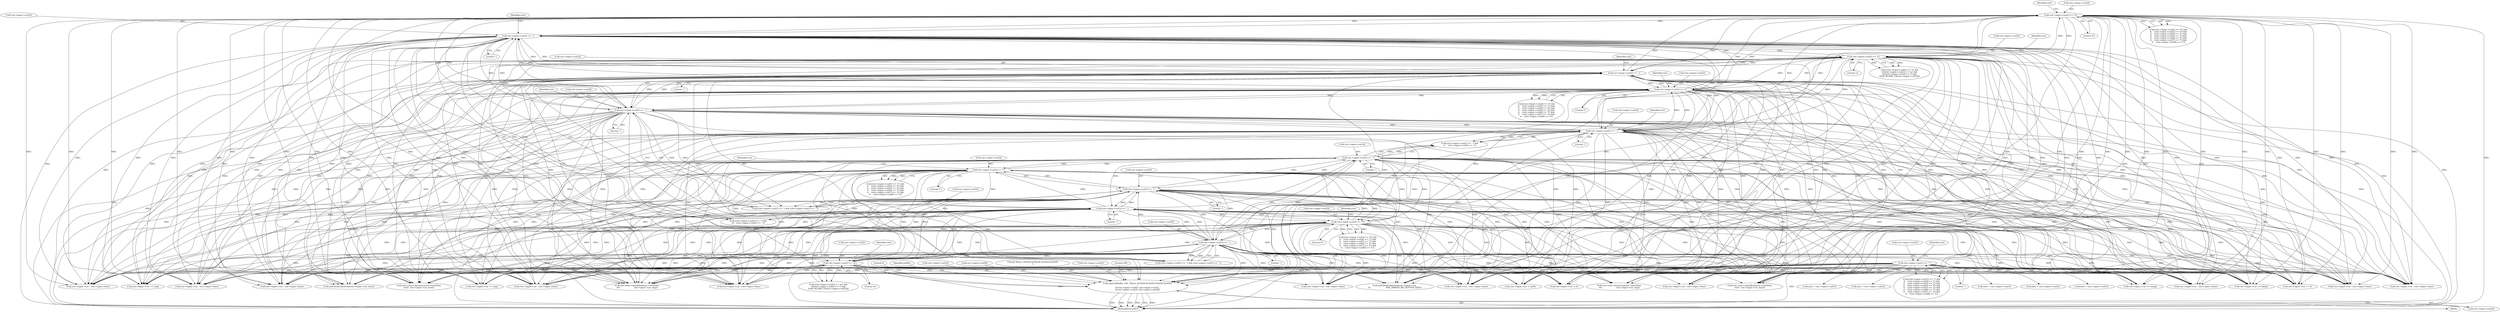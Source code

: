 digraph "0_Chrome_44a637b47793512bfb1d2589d43b8dc492a97629_1@API" {
"1003301" [label="(Call,snprintf(buffer, 149, \"Bytes: 0x%02X 0x%02X 0x%02X 0x%02X\n\",\n\t\t\tctxt->input->cur[0], ctxt->input->cur[1],\n\t\t\tctxt->input->cur[2], ctxt->input->cur[3]))"];
"1001416" [label="(Call,ctxt->input->cur[1] == '!')"];
"1002191" [label="(Call,ctxt->input->cur[2] == 'D')"];
"1001348" [label="(Call,ctxt->input->cur[2] == '-')"];
"1000650" [label="(Call,ctxt->input->cur[2] == 'x')"];
"1002499" [label="(Call,ctxt->input->cur[2] == '-')"];
"1001426" [label="(Call,ctxt->input->cur[2] == '[')"];
"1002701" [label="(Call,ctxt->input->cur[2] == '-')"];
"1002134" [label="(Call,ctxt->input->cur[2] == '-')"];
"1002143" [label="(Call,ctxt->input->cur[3] == '-')"];
"1001436" [label="(Call,ctxt->input->cur[3] == 'C')"];
"1002710" [label="(Call,ctxt->input->cur[3] == '-')"];
"1001357" [label="(Call,ctxt->input->cur[3] == '-')"];
"1002201" [label="(Call,ctxt->input->cur[3] == 'O')"];
"1002508" [label="(Call,ctxt->input->cur[3] == '-')"];
"1000660" [label="(Call,ctxt->input->cur[3] == 'm')"];
"1002205" [label="(Identifier,ctxt)"];
"1001357" [label="(Call,ctxt->input->cur[3] == '-')"];
"1000461" [label="(Call,ctxt->input->cur - ctxt->input->base)"];
"1001427" [label="(Call,ctxt->input->cur[2])"];
"1002800" [label="(Call,ctxt->input->cur - ctxt->input->base)"];
"1003301" [label="(Call,snprintf(buffer, 149, \"Bytes: 0x%02X 0x%02X 0x%02X 0x%02X\n\",\n\t\t\tctxt->input->cur[0], ctxt->input->cur[1],\n\t\t\tctxt->input->cur[2], ctxt->input->cur[3]))"];
"1001444" [label="(Literal,'C')"];
"1002601" [label="(Call,ctxt->input->cur - ctxt->input->base)"];
"1001430" [label="(Identifier,ctxt)"];
"1001969" [label="(Call,ctxt->sax->cdataBlock(ctxt->userData,\n\t\t\t\t\t\t  ctxt->input->cur, base))"];
"1001356" [label="(Literal,'-')"];
"1002500" [label="(Call,ctxt->input->cur[2])"];
"1003335" [label="(MethodReturn,RET)"];
"1001349" [label="(Call,ctxt->input->cur[2])"];
"1001361" [label="(Identifier,ctxt)"];
"1001348" [label="(Call,ctxt->input->cur[2] == '-')"];
"1001365" [label="(Literal,'-')"];
"1002650" [label="(Call,next = ctxt->input->cur[1])"];
"1001417" [label="(Call,ctxt->input->cur[1])"];
"1003334" [label="(Literal,0)"];
"1002058" [label="(Call,ctxt->input->cur - ctxt->input->base)"];
"1002209" [label="(Literal,'O')"];
"1001917" [label="(Call,ctxt->input->cur - ctxt->input->base)"];
"1001648" [label="(Call,ctxt->input->cur >= lastgt)"];
"1002083" [label="(Call,next = ctxt->input->cur[1])"];
"1003302" [label="(Identifier,buffer)"];
"1002191" [label="(Call,ctxt->input->cur[2] == 'D')"];
"1001434" [label="(Literal,'[')"];
"1002200" [label="(Call,(ctxt->input->cur[3] == 'O') &&\n\t\t    (ctxt->input->cur[4] == 'C') &&\n\t\t    (ctxt->input->cur[5] == 'T') &&\n\t\t    (ctxt->input->cur[6] == 'Y') &&\n\t\t    (ctxt->input->cur[7] == 'P') &&\n\t\t    (ctxt->input->cur[8] == 'E'))"];
"1000674" [label="(Identifier,ctxt)"];
"1003299" [label="(Block,)"];
"1000374" [label="(Call,ctxt->input->cur - ctxt->input->base)"];
"1001358" [label="(Call,ctxt->input->cur[3])"];
"1001426" [label="(Call,ctxt->input->cur[2] == '[')"];
"1000950" [label="(Call,ctxt->input->cur >= lastgt)"];
"1002201" [label="(Call,ctxt->input->cur[3] == 'O')"];
"1001415" [label="(Call,(ctxt->input->cur[1] == '!') &&\n\t\t    (ctxt->input->cur[2] == '[') &&\n\t\t    (ctxt->input->cur[3] == 'C') &&\n\t\t    (ctxt->input->cur[4] == 'D') &&\n\t\t    (ctxt->input->cur[5] == 'A') &&\n\t\t    (ctxt->input->cur[6] == 'T') &&\n\t\t    (ctxt->input->cur[7] == 'A') &&\n\t\t    (ctxt->input->cur[8] == '['))"];
"1002215" [label="(Identifier,ctxt)"];
"1000664" [label="(Identifier,ctxt)"];
"1001424" [label="(Literal,'!')"];
"1000658" [label="(Literal,'x')"];
"1001263" [label="(Call,next = ctxt->input->cur[1])"];
"1002718" [label="(Literal,'-')"];
"1002711" [label="(Call,ctxt->input->cur[3])"];
"1002133" [label="(Call,(ctxt->input->cur[2] == '-') &&\n\t\t    (ctxt->input->cur[3] == '-'))"];
"1001373" [label="(Call,ctxt->input->cur += 4)"];
"1001435" [label="(Call,(ctxt->input->cur[3] == 'C') &&\n\t\t    (ctxt->input->cur[4] == 'D') &&\n\t\t    (ctxt->input->cur[5] == 'A') &&\n\t\t    (ctxt->input->cur[6] == 'T') &&\n\t\t    (ctxt->input->cur[7] == 'A') &&\n\t\t    (ctxt->input->cur[8] == '['))"];
"1001440" [label="(Identifier,ctxt)"];
"1000659" [label="(Call,(ctxt->input->cur[3] == 'm') &&\n\t\t\t(ctxt->input->cur[4] == 'l') &&\n\t\t\t(IS_BLANK_CH(ctxt->input->cur[5])))"];
"1000545" [label="(Call,next = ctxt->input->cur[1])"];
"1000660" [label="(Call,ctxt->input->cur[3] == 'm')"];
"1002709" [label="(Literal,'-')"];
"1000661" [label="(Call,ctxt->input->cur[3])"];
"1000317" [label="(Call,ctxt->input->cur - ctxt->input->base)"];
"1001565" [label="(Call,ctxt->input->cur > lastlt)"];
"1002702" [label="(Call,ctxt->input->cur[2])"];
"1001387" [label="(Call,ctxt->input->cur -= 4)"];
"1002144" [label="(Call,ctxt->input->cur[3])"];
"1001839" [label="(Call,ctxt->sax->characters(ctxt->userData,\n\t\t\t\t                      ctxt->input->cur, tmp))"];
"1002134" [label="(Call,ctxt->input->cur[2] == '-')"];
"1000650" [label="(Call,ctxt->input->cur[2] == 'x')"];
"1001776" [label="(Call,xmlCheckCdataPush(ctxt->input->cur, \n\t\t\t                        XML_PARSER_BIG_BUFFER_SIZE))"];
"1002192" [label="(Call,ctxt->input->cur[2])"];
"1003319" [label="(Call,ctxt->input->cur[2])"];
"1002499" [label="(Call,ctxt->input->cur[2] == '-')"];
"1002516" [label="(Literal,'-')"];
"1002199" [label="(Literal,'D')"];
"1002700" [label="(Call,(ctxt->input->cur[2] == '-') && (ctxt->input->cur[3] == '-'))"];
"1002714" [label="(Identifier,ctxt)"];
"1002507" [label="(Literal,'-')"];
"1002202" [label="(Call,ctxt->input->cur[3])"];
"1001416" [label="(Call,ctxt->input->cur[1] == '!')"];
"1001436" [label="(Call,ctxt->input->cur[3] == 'C')"];
"1003326" [label="(Call,ctxt->input->cur[3])"];
"1000668" [label="(Literal,'m')"];
"1002147" [label="(Identifier,ctxt)"];
"1001882" [label="(Call,ctxt->input->cur += tmp)"];
"1002625" [label="(Call,ctxt->input->cur - ctxt->input->base)"];
"1001820" [label="(Call,ctxt->sax->cdataBlock(ctxt->userData,\n\t\t\t\t                      ctxt->input->cur, tmp))"];
"1002453" [label="(Call,next = ctxt->input->cur[1])"];
"1002498" [label="(Call,(ctxt->input->cur[2] == '-') && (ctxt->input->cur[3] == '-'))"];
"1002701" [label="(Call,ctxt->input->cur[2] == '-')"];
"1003305" [label="(Call,ctxt->input->cur[0])"];
"1001347" [label="(Call,(ctxt->input->cur[2] == '-') &&\n\t\t\t   (ctxt->input->cur[3] == '-'))"];
"1002034" [label="(Call,ctxt->input->cur - ctxt->input->base)"];
"1000651" [label="(Call,ctxt->input->cur[2])"];
"1002142" [label="(Literal,'-')"];
"1000649" [label="(Call,(ctxt->input->cur[2] == 'x') &&\n\t\t\t(ctxt->input->cur[3] == 'm') &&\n\t\t\t(ctxt->input->cur[4] == 'l') &&\n\t\t\t(IS_BLANK_CH(ctxt->input->cur[5])))"];
"1002512" [label="(Identifier,ctxt)"];
"1001450" [label="(Identifier,ctxt)"];
"1001862" [label="(Call,xmlCheckCdataPush(ctxt->input->cur, base))"];
"1003304" [label="(Literal,\"Bytes: 0x%02X 0x%02X 0x%02X 0x%02X\n\")"];
"1002135" [label="(Call,ctxt->input->cur[2])"];
"1002509" [label="(Call,ctxt->input->cur[3])"];
"1001437" [label="(Call,ctxt->input->cur[3])"];
"1001988" [label="(Call,ctxt->sax->characters(ctxt->userData,\n\t\t\t\t\t\t  ctxt->input->cur, base))"];
"1003312" [label="(Call,ctxt->input->cur[1])"];
"1002151" [label="(Literal,'-')"];
"1001425" [label="(Call,(ctxt->input->cur[2] == '[') &&\n\t\t    (ctxt->input->cur[3] == 'C') &&\n\t\t    (ctxt->input->cur[4] == 'D') &&\n\t\t    (ctxt->input->cur[5] == 'A') &&\n\t\t    (ctxt->input->cur[6] == 'T') &&\n\t\t    (ctxt->input->cur[7] == 'A') &&\n\t\t    (ctxt->input->cur[8] == '['))"];
"1002190" [label="(Call,(ctxt->input->cur[2] == 'D') &&\n\t\t    (ctxt->input->cur[3] == 'O') &&\n\t\t    (ctxt->input->cur[4] == 'C') &&\n\t\t    (ctxt->input->cur[5] == 'T') &&\n\t\t    (ctxt->input->cur[6] == 'Y') &&\n\t\t    (ctxt->input->cur[7] == 'P') &&\n\t\t    (ctxt->input->cur[8] == 'E'))"];
"1002710" [label="(Call,ctxt->input->cur[3] == '-')"];
"1002428" [label="(Call,ctxt->input->cur - ctxt->input->base)"];
"1001792" [label="(Call,ctxt->input->cur += tmp)"];
"1002508" [label="(Call,ctxt->input->cur[3] == '-')"];
"1002404" [label="(Call,ctxt->input->cur - ctxt->input->base)"];
"1003303" [label="(Literal,149)"];
"1002143" [label="(Call,ctxt->input->cur[3] == '-')"];
"1003301" -> "1003299"  [label="AST: "];
"1003301" -> "1003326"  [label="CFG: "];
"1003302" -> "1003301"  [label="AST: "];
"1003303" -> "1003301"  [label="AST: "];
"1003304" -> "1003301"  [label="AST: "];
"1003305" -> "1003301"  [label="AST: "];
"1003312" -> "1003301"  [label="AST: "];
"1003319" -> "1003301"  [label="AST: "];
"1003326" -> "1003301"  [label="AST: "];
"1003334" -> "1003301"  [label="CFG: "];
"1003301" -> "1003335"  [label="DDG: "];
"1003301" -> "1003335"  [label="DDG: "];
"1003301" -> "1003335"  [label="DDG: "];
"1003301" -> "1003335"  [label="DDG: "];
"1003301" -> "1003335"  [label="DDG: "];
"1003301" -> "1003335"  [label="DDG: "];
"1001416" -> "1003301"  [label="DDG: "];
"1002191" -> "1003301"  [label="DDG: "];
"1001348" -> "1003301"  [label="DDG: "];
"1000650" -> "1003301"  [label="DDG: "];
"1002499" -> "1003301"  [label="DDG: "];
"1001426" -> "1003301"  [label="DDG: "];
"1002701" -> "1003301"  [label="DDG: "];
"1002134" -> "1003301"  [label="DDG: "];
"1002143" -> "1003301"  [label="DDG: "];
"1001436" -> "1003301"  [label="DDG: "];
"1002710" -> "1003301"  [label="DDG: "];
"1001357" -> "1003301"  [label="DDG: "];
"1002201" -> "1003301"  [label="DDG: "];
"1002508" -> "1003301"  [label="DDG: "];
"1000660" -> "1003301"  [label="DDG: "];
"1001416" -> "1001415"  [label="AST: "];
"1001416" -> "1001424"  [label="CFG: "];
"1001417" -> "1001416"  [label="AST: "];
"1001424" -> "1001416"  [label="AST: "];
"1001430" -> "1001416"  [label="CFG: "];
"1001415" -> "1001416"  [label="CFG: "];
"1001416" -> "1003335"  [label="DDG: "];
"1001416" -> "1000317"  [label="DDG: "];
"1001416" -> "1000374"  [label="DDG: "];
"1001416" -> "1000461"  [label="DDG: "];
"1001416" -> "1000545"  [label="DDG: "];
"1001416" -> "1000950"  [label="DDG: "];
"1001416" -> "1001263"  [label="DDG: "];
"1001416" -> "1001373"  [label="DDG: "];
"1001416" -> "1001387"  [label="DDG: "];
"1001416" -> "1001415"  [label="DDG: "];
"1001416" -> "1001415"  [label="DDG: "];
"1001416" -> "1001565"  [label="DDG: "];
"1001416" -> "1001648"  [label="DDG: "];
"1001416" -> "1001776"  [label="DDG: "];
"1001416" -> "1001792"  [label="DDG: "];
"1001416" -> "1001820"  [label="DDG: "];
"1001416" -> "1001839"  [label="DDG: "];
"1001416" -> "1001862"  [label="DDG: "];
"1001416" -> "1001882"  [label="DDG: "];
"1001416" -> "1001917"  [label="DDG: "];
"1001416" -> "1001969"  [label="DDG: "];
"1001416" -> "1001988"  [label="DDG: "];
"1001416" -> "1002034"  [label="DDG: "];
"1001416" -> "1002058"  [label="DDG: "];
"1001416" -> "1002083"  [label="DDG: "];
"1001416" -> "1002404"  [label="DDG: "];
"1001416" -> "1002428"  [label="DDG: "];
"1001416" -> "1002453"  [label="DDG: "];
"1001416" -> "1002601"  [label="DDG: "];
"1001416" -> "1002625"  [label="DDG: "];
"1001416" -> "1002650"  [label="DDG: "];
"1001416" -> "1002800"  [label="DDG: "];
"1002191" -> "1002190"  [label="AST: "];
"1002191" -> "1002199"  [label="CFG: "];
"1002192" -> "1002191"  [label="AST: "];
"1002199" -> "1002191"  [label="AST: "];
"1002205" -> "1002191"  [label="CFG: "];
"1002190" -> "1002191"  [label="CFG: "];
"1002191" -> "1003335"  [label="DDG: "];
"1002191" -> "1000317"  [label="DDG: "];
"1002191" -> "1000374"  [label="DDG: "];
"1002191" -> "1000461"  [label="DDG: "];
"1002191" -> "1000650"  [label="DDG: "];
"1002191" -> "1000950"  [label="DDG: "];
"1002191" -> "1001348"  [label="DDG: "];
"1002191" -> "1001373"  [label="DDG: "];
"1002191" -> "1001387"  [label="DDG: "];
"1002191" -> "1001426"  [label="DDG: "];
"1002191" -> "1001565"  [label="DDG: "];
"1002191" -> "1001648"  [label="DDG: "];
"1002191" -> "1001776"  [label="DDG: "];
"1002191" -> "1001792"  [label="DDG: "];
"1002191" -> "1001820"  [label="DDG: "];
"1002191" -> "1001839"  [label="DDG: "];
"1002191" -> "1001862"  [label="DDG: "];
"1002191" -> "1001882"  [label="DDG: "];
"1002191" -> "1001917"  [label="DDG: "];
"1002191" -> "1001969"  [label="DDG: "];
"1002191" -> "1001988"  [label="DDG: "];
"1002191" -> "1002034"  [label="DDG: "];
"1002191" -> "1002058"  [label="DDG: "];
"1002191" -> "1002134"  [label="DDG: "];
"1002191" -> "1002190"  [label="DDG: "];
"1002191" -> "1002190"  [label="DDG: "];
"1001348" -> "1002191"  [label="DDG: "];
"1000650" -> "1002191"  [label="DDG: "];
"1002499" -> "1002191"  [label="DDG: "];
"1001426" -> "1002191"  [label="DDG: "];
"1002701" -> "1002191"  [label="DDG: "];
"1002134" -> "1002191"  [label="DDG: "];
"1002191" -> "1002404"  [label="DDG: "];
"1002191" -> "1002428"  [label="DDG: "];
"1002191" -> "1002499"  [label="DDG: "];
"1002191" -> "1002601"  [label="DDG: "];
"1002191" -> "1002625"  [label="DDG: "];
"1002191" -> "1002701"  [label="DDG: "];
"1002191" -> "1002800"  [label="DDG: "];
"1001348" -> "1001347"  [label="AST: "];
"1001348" -> "1001356"  [label="CFG: "];
"1001349" -> "1001348"  [label="AST: "];
"1001356" -> "1001348"  [label="AST: "];
"1001361" -> "1001348"  [label="CFG: "];
"1001347" -> "1001348"  [label="CFG: "];
"1001348" -> "1003335"  [label="DDG: "];
"1001348" -> "1000317"  [label="DDG: "];
"1001348" -> "1000374"  [label="DDG: "];
"1001348" -> "1000461"  [label="DDG: "];
"1001348" -> "1000650"  [label="DDG: "];
"1001348" -> "1000950"  [label="DDG: "];
"1001348" -> "1001347"  [label="DDG: "];
"1001348" -> "1001347"  [label="DDG: "];
"1000650" -> "1001348"  [label="DDG: "];
"1002499" -> "1001348"  [label="DDG: "];
"1001426" -> "1001348"  [label="DDG: "];
"1002701" -> "1001348"  [label="DDG: "];
"1002134" -> "1001348"  [label="DDG: "];
"1001348" -> "1001373"  [label="DDG: "];
"1001348" -> "1001387"  [label="DDG: "];
"1001348" -> "1001426"  [label="DDG: "];
"1001348" -> "1001565"  [label="DDG: "];
"1001348" -> "1001648"  [label="DDG: "];
"1001348" -> "1001776"  [label="DDG: "];
"1001348" -> "1001792"  [label="DDG: "];
"1001348" -> "1001820"  [label="DDG: "];
"1001348" -> "1001839"  [label="DDG: "];
"1001348" -> "1001862"  [label="DDG: "];
"1001348" -> "1001882"  [label="DDG: "];
"1001348" -> "1001917"  [label="DDG: "];
"1001348" -> "1001969"  [label="DDG: "];
"1001348" -> "1001988"  [label="DDG: "];
"1001348" -> "1002034"  [label="DDG: "];
"1001348" -> "1002058"  [label="DDG: "];
"1001348" -> "1002134"  [label="DDG: "];
"1001348" -> "1002404"  [label="DDG: "];
"1001348" -> "1002428"  [label="DDG: "];
"1001348" -> "1002499"  [label="DDG: "];
"1001348" -> "1002601"  [label="DDG: "];
"1001348" -> "1002625"  [label="DDG: "];
"1001348" -> "1002701"  [label="DDG: "];
"1001348" -> "1002800"  [label="DDG: "];
"1000650" -> "1000649"  [label="AST: "];
"1000650" -> "1000658"  [label="CFG: "];
"1000651" -> "1000650"  [label="AST: "];
"1000658" -> "1000650"  [label="AST: "];
"1000664" -> "1000650"  [label="CFG: "];
"1000649" -> "1000650"  [label="CFG: "];
"1000650" -> "1003335"  [label="DDG: "];
"1000650" -> "1000317"  [label="DDG: "];
"1000650" -> "1000374"  [label="DDG: "];
"1000650" -> "1000461"  [label="DDG: "];
"1000650" -> "1000649"  [label="DDG: "];
"1000650" -> "1000649"  [label="DDG: "];
"1002499" -> "1000650"  [label="DDG: "];
"1001426" -> "1000650"  [label="DDG: "];
"1002701" -> "1000650"  [label="DDG: "];
"1002134" -> "1000650"  [label="DDG: "];
"1000650" -> "1000950"  [label="DDG: "];
"1000650" -> "1001373"  [label="DDG: "];
"1000650" -> "1001387"  [label="DDG: "];
"1000650" -> "1001426"  [label="DDG: "];
"1000650" -> "1001565"  [label="DDG: "];
"1000650" -> "1001648"  [label="DDG: "];
"1000650" -> "1001776"  [label="DDG: "];
"1000650" -> "1001792"  [label="DDG: "];
"1000650" -> "1001820"  [label="DDG: "];
"1000650" -> "1001839"  [label="DDG: "];
"1000650" -> "1001862"  [label="DDG: "];
"1000650" -> "1001882"  [label="DDG: "];
"1000650" -> "1001917"  [label="DDG: "];
"1000650" -> "1001969"  [label="DDG: "];
"1000650" -> "1001988"  [label="DDG: "];
"1000650" -> "1002034"  [label="DDG: "];
"1000650" -> "1002058"  [label="DDG: "];
"1000650" -> "1002134"  [label="DDG: "];
"1000650" -> "1002404"  [label="DDG: "];
"1000650" -> "1002428"  [label="DDG: "];
"1000650" -> "1002499"  [label="DDG: "];
"1000650" -> "1002601"  [label="DDG: "];
"1000650" -> "1002625"  [label="DDG: "];
"1000650" -> "1002701"  [label="DDG: "];
"1000650" -> "1002800"  [label="DDG: "];
"1002499" -> "1002498"  [label="AST: "];
"1002499" -> "1002507"  [label="CFG: "];
"1002500" -> "1002499"  [label="AST: "];
"1002507" -> "1002499"  [label="AST: "];
"1002512" -> "1002499"  [label="CFG: "];
"1002498" -> "1002499"  [label="CFG: "];
"1002499" -> "1003335"  [label="DDG: "];
"1002499" -> "1000317"  [label="DDG: "];
"1002499" -> "1000374"  [label="DDG: "];
"1002499" -> "1000461"  [label="DDG: "];
"1002499" -> "1000950"  [label="DDG: "];
"1002499" -> "1001373"  [label="DDG: "];
"1002499" -> "1001387"  [label="DDG: "];
"1002499" -> "1001426"  [label="DDG: "];
"1002499" -> "1001565"  [label="DDG: "];
"1002499" -> "1001648"  [label="DDG: "];
"1002499" -> "1001776"  [label="DDG: "];
"1002499" -> "1001792"  [label="DDG: "];
"1002499" -> "1001820"  [label="DDG: "];
"1002499" -> "1001839"  [label="DDG: "];
"1002499" -> "1001862"  [label="DDG: "];
"1002499" -> "1001882"  [label="DDG: "];
"1002499" -> "1001917"  [label="DDG: "];
"1002499" -> "1001969"  [label="DDG: "];
"1002499" -> "1001988"  [label="DDG: "];
"1002499" -> "1002034"  [label="DDG: "];
"1002499" -> "1002058"  [label="DDG: "];
"1002499" -> "1002134"  [label="DDG: "];
"1002499" -> "1002404"  [label="DDG: "];
"1002499" -> "1002428"  [label="DDG: "];
"1002499" -> "1002498"  [label="DDG: "];
"1002499" -> "1002498"  [label="DDG: "];
"1001426" -> "1002499"  [label="DDG: "];
"1002701" -> "1002499"  [label="DDG: "];
"1002134" -> "1002499"  [label="DDG: "];
"1002499" -> "1002601"  [label="DDG: "];
"1002499" -> "1002625"  [label="DDG: "];
"1002499" -> "1002701"  [label="DDG: "];
"1002499" -> "1002800"  [label="DDG: "];
"1001426" -> "1001425"  [label="AST: "];
"1001426" -> "1001434"  [label="CFG: "];
"1001427" -> "1001426"  [label="AST: "];
"1001434" -> "1001426"  [label="AST: "];
"1001440" -> "1001426"  [label="CFG: "];
"1001425" -> "1001426"  [label="CFG: "];
"1001426" -> "1003335"  [label="DDG: "];
"1001426" -> "1000317"  [label="DDG: "];
"1001426" -> "1000374"  [label="DDG: "];
"1001426" -> "1000461"  [label="DDG: "];
"1001426" -> "1000950"  [label="DDG: "];
"1001426" -> "1001373"  [label="DDG: "];
"1001426" -> "1001387"  [label="DDG: "];
"1001426" -> "1001425"  [label="DDG: "];
"1001426" -> "1001425"  [label="DDG: "];
"1002701" -> "1001426"  [label="DDG: "];
"1002134" -> "1001426"  [label="DDG: "];
"1001426" -> "1001565"  [label="DDG: "];
"1001426" -> "1001648"  [label="DDG: "];
"1001426" -> "1001776"  [label="DDG: "];
"1001426" -> "1001792"  [label="DDG: "];
"1001426" -> "1001820"  [label="DDG: "];
"1001426" -> "1001839"  [label="DDG: "];
"1001426" -> "1001862"  [label="DDG: "];
"1001426" -> "1001882"  [label="DDG: "];
"1001426" -> "1001917"  [label="DDG: "];
"1001426" -> "1001969"  [label="DDG: "];
"1001426" -> "1001988"  [label="DDG: "];
"1001426" -> "1002034"  [label="DDG: "];
"1001426" -> "1002058"  [label="DDG: "];
"1001426" -> "1002134"  [label="DDG: "];
"1001426" -> "1002404"  [label="DDG: "];
"1001426" -> "1002428"  [label="DDG: "];
"1001426" -> "1002601"  [label="DDG: "];
"1001426" -> "1002625"  [label="DDG: "];
"1001426" -> "1002701"  [label="DDG: "];
"1001426" -> "1002800"  [label="DDG: "];
"1002701" -> "1002700"  [label="AST: "];
"1002701" -> "1002709"  [label="CFG: "];
"1002702" -> "1002701"  [label="AST: "];
"1002709" -> "1002701"  [label="AST: "];
"1002714" -> "1002701"  [label="CFG: "];
"1002700" -> "1002701"  [label="CFG: "];
"1002701" -> "1003335"  [label="DDG: "];
"1002701" -> "1000317"  [label="DDG: "];
"1002701" -> "1000374"  [label="DDG: "];
"1002701" -> "1000461"  [label="DDG: "];
"1002701" -> "1000950"  [label="DDG: "];
"1002701" -> "1001373"  [label="DDG: "];
"1002701" -> "1001387"  [label="DDG: "];
"1002701" -> "1001565"  [label="DDG: "];
"1002701" -> "1001648"  [label="DDG: "];
"1002701" -> "1001776"  [label="DDG: "];
"1002701" -> "1001792"  [label="DDG: "];
"1002701" -> "1001820"  [label="DDG: "];
"1002701" -> "1001839"  [label="DDG: "];
"1002701" -> "1001862"  [label="DDG: "];
"1002701" -> "1001882"  [label="DDG: "];
"1002701" -> "1001917"  [label="DDG: "];
"1002701" -> "1001969"  [label="DDG: "];
"1002701" -> "1001988"  [label="DDG: "];
"1002701" -> "1002034"  [label="DDG: "];
"1002701" -> "1002058"  [label="DDG: "];
"1002701" -> "1002134"  [label="DDG: "];
"1002701" -> "1002404"  [label="DDG: "];
"1002701" -> "1002428"  [label="DDG: "];
"1002701" -> "1002601"  [label="DDG: "];
"1002701" -> "1002625"  [label="DDG: "];
"1002701" -> "1002700"  [label="DDG: "];
"1002701" -> "1002700"  [label="DDG: "];
"1002134" -> "1002701"  [label="DDG: "];
"1002701" -> "1002800"  [label="DDG: "];
"1002134" -> "1002133"  [label="AST: "];
"1002134" -> "1002142"  [label="CFG: "];
"1002135" -> "1002134"  [label="AST: "];
"1002142" -> "1002134"  [label="AST: "];
"1002147" -> "1002134"  [label="CFG: "];
"1002133" -> "1002134"  [label="CFG: "];
"1002134" -> "1003335"  [label="DDG: "];
"1002134" -> "1000317"  [label="DDG: "];
"1002134" -> "1000374"  [label="DDG: "];
"1002134" -> "1000461"  [label="DDG: "];
"1002134" -> "1000950"  [label="DDG: "];
"1002134" -> "1001373"  [label="DDG: "];
"1002134" -> "1001387"  [label="DDG: "];
"1002134" -> "1001565"  [label="DDG: "];
"1002134" -> "1001648"  [label="DDG: "];
"1002134" -> "1001776"  [label="DDG: "];
"1002134" -> "1001792"  [label="DDG: "];
"1002134" -> "1001820"  [label="DDG: "];
"1002134" -> "1001839"  [label="DDG: "];
"1002134" -> "1001862"  [label="DDG: "];
"1002134" -> "1001882"  [label="DDG: "];
"1002134" -> "1001917"  [label="DDG: "];
"1002134" -> "1001969"  [label="DDG: "];
"1002134" -> "1001988"  [label="DDG: "];
"1002134" -> "1002034"  [label="DDG: "];
"1002134" -> "1002058"  [label="DDG: "];
"1002134" -> "1002133"  [label="DDG: "];
"1002134" -> "1002133"  [label="DDG: "];
"1002134" -> "1002404"  [label="DDG: "];
"1002134" -> "1002428"  [label="DDG: "];
"1002134" -> "1002601"  [label="DDG: "];
"1002134" -> "1002625"  [label="DDG: "];
"1002134" -> "1002800"  [label="DDG: "];
"1002143" -> "1002133"  [label="AST: "];
"1002143" -> "1002151"  [label="CFG: "];
"1002144" -> "1002143"  [label="AST: "];
"1002151" -> "1002143"  [label="AST: "];
"1002133" -> "1002143"  [label="CFG: "];
"1002143" -> "1003335"  [label="DDG: "];
"1002143" -> "1000317"  [label="DDG: "];
"1002143" -> "1000374"  [label="DDG: "];
"1002143" -> "1000461"  [label="DDG: "];
"1002143" -> "1000660"  [label="DDG: "];
"1002143" -> "1000950"  [label="DDG: "];
"1002143" -> "1001357"  [label="DDG: "];
"1002143" -> "1001373"  [label="DDG: "];
"1002143" -> "1001387"  [label="DDG: "];
"1002143" -> "1001436"  [label="DDG: "];
"1002143" -> "1001565"  [label="DDG: "];
"1002143" -> "1001648"  [label="DDG: "];
"1002143" -> "1001776"  [label="DDG: "];
"1002143" -> "1001792"  [label="DDG: "];
"1002143" -> "1001820"  [label="DDG: "];
"1002143" -> "1001839"  [label="DDG: "];
"1002143" -> "1001862"  [label="DDG: "];
"1002143" -> "1001882"  [label="DDG: "];
"1002143" -> "1001917"  [label="DDG: "];
"1002143" -> "1001969"  [label="DDG: "];
"1002143" -> "1001988"  [label="DDG: "];
"1002143" -> "1002034"  [label="DDG: "];
"1002143" -> "1002058"  [label="DDG: "];
"1002143" -> "1002133"  [label="DDG: "];
"1002143" -> "1002133"  [label="DDG: "];
"1001436" -> "1002143"  [label="DDG: "];
"1002710" -> "1002143"  [label="DDG: "];
"1001357" -> "1002143"  [label="DDG: "];
"1002201" -> "1002143"  [label="DDG: "];
"1002508" -> "1002143"  [label="DDG: "];
"1000660" -> "1002143"  [label="DDG: "];
"1002143" -> "1002201"  [label="DDG: "];
"1002143" -> "1002404"  [label="DDG: "];
"1002143" -> "1002428"  [label="DDG: "];
"1002143" -> "1002508"  [label="DDG: "];
"1002143" -> "1002601"  [label="DDG: "];
"1002143" -> "1002625"  [label="DDG: "];
"1002143" -> "1002710"  [label="DDG: "];
"1002143" -> "1002800"  [label="DDG: "];
"1001436" -> "1001435"  [label="AST: "];
"1001436" -> "1001444"  [label="CFG: "];
"1001437" -> "1001436"  [label="AST: "];
"1001444" -> "1001436"  [label="AST: "];
"1001450" -> "1001436"  [label="CFG: "];
"1001435" -> "1001436"  [label="CFG: "];
"1001436" -> "1003335"  [label="DDG: "];
"1001436" -> "1000317"  [label="DDG: "];
"1001436" -> "1000374"  [label="DDG: "];
"1001436" -> "1000461"  [label="DDG: "];
"1001436" -> "1000660"  [label="DDG: "];
"1001436" -> "1000950"  [label="DDG: "];
"1001436" -> "1001357"  [label="DDG: "];
"1001436" -> "1001373"  [label="DDG: "];
"1001436" -> "1001387"  [label="DDG: "];
"1001436" -> "1001435"  [label="DDG: "];
"1001436" -> "1001435"  [label="DDG: "];
"1002710" -> "1001436"  [label="DDG: "];
"1001357" -> "1001436"  [label="DDG: "];
"1002201" -> "1001436"  [label="DDG: "];
"1002508" -> "1001436"  [label="DDG: "];
"1000660" -> "1001436"  [label="DDG: "];
"1001436" -> "1001565"  [label="DDG: "];
"1001436" -> "1001648"  [label="DDG: "];
"1001436" -> "1001776"  [label="DDG: "];
"1001436" -> "1001792"  [label="DDG: "];
"1001436" -> "1001820"  [label="DDG: "];
"1001436" -> "1001839"  [label="DDG: "];
"1001436" -> "1001862"  [label="DDG: "];
"1001436" -> "1001882"  [label="DDG: "];
"1001436" -> "1001917"  [label="DDG: "];
"1001436" -> "1001969"  [label="DDG: "];
"1001436" -> "1001988"  [label="DDG: "];
"1001436" -> "1002034"  [label="DDG: "];
"1001436" -> "1002058"  [label="DDG: "];
"1001436" -> "1002201"  [label="DDG: "];
"1001436" -> "1002404"  [label="DDG: "];
"1001436" -> "1002428"  [label="DDG: "];
"1001436" -> "1002508"  [label="DDG: "];
"1001436" -> "1002601"  [label="DDG: "];
"1001436" -> "1002625"  [label="DDG: "];
"1001436" -> "1002710"  [label="DDG: "];
"1001436" -> "1002800"  [label="DDG: "];
"1002710" -> "1002700"  [label="AST: "];
"1002710" -> "1002718"  [label="CFG: "];
"1002711" -> "1002710"  [label="AST: "];
"1002718" -> "1002710"  [label="AST: "];
"1002700" -> "1002710"  [label="CFG: "];
"1002710" -> "1003335"  [label="DDG: "];
"1002710" -> "1000317"  [label="DDG: "];
"1002710" -> "1000374"  [label="DDG: "];
"1002710" -> "1000461"  [label="DDG: "];
"1002710" -> "1000660"  [label="DDG: "];
"1002710" -> "1000950"  [label="DDG: "];
"1002710" -> "1001357"  [label="DDG: "];
"1002710" -> "1001373"  [label="DDG: "];
"1002710" -> "1001387"  [label="DDG: "];
"1002710" -> "1001565"  [label="DDG: "];
"1002710" -> "1001648"  [label="DDG: "];
"1002710" -> "1001776"  [label="DDG: "];
"1002710" -> "1001792"  [label="DDG: "];
"1002710" -> "1001820"  [label="DDG: "];
"1002710" -> "1001839"  [label="DDG: "];
"1002710" -> "1001862"  [label="DDG: "];
"1002710" -> "1001882"  [label="DDG: "];
"1002710" -> "1001917"  [label="DDG: "];
"1002710" -> "1001969"  [label="DDG: "];
"1002710" -> "1001988"  [label="DDG: "];
"1002710" -> "1002034"  [label="DDG: "];
"1002710" -> "1002058"  [label="DDG: "];
"1002710" -> "1002201"  [label="DDG: "];
"1002710" -> "1002404"  [label="DDG: "];
"1002710" -> "1002428"  [label="DDG: "];
"1002710" -> "1002508"  [label="DDG: "];
"1002710" -> "1002601"  [label="DDG: "];
"1002710" -> "1002625"  [label="DDG: "];
"1002710" -> "1002700"  [label="DDG: "];
"1002710" -> "1002700"  [label="DDG: "];
"1001357" -> "1002710"  [label="DDG: "];
"1002201" -> "1002710"  [label="DDG: "];
"1002508" -> "1002710"  [label="DDG: "];
"1000660" -> "1002710"  [label="DDG: "];
"1002710" -> "1002800"  [label="DDG: "];
"1001357" -> "1001347"  [label="AST: "];
"1001357" -> "1001365"  [label="CFG: "];
"1001358" -> "1001357"  [label="AST: "];
"1001365" -> "1001357"  [label="AST: "];
"1001347" -> "1001357"  [label="CFG: "];
"1001357" -> "1003335"  [label="DDG: "];
"1001357" -> "1000317"  [label="DDG: "];
"1001357" -> "1000374"  [label="DDG: "];
"1001357" -> "1000461"  [label="DDG: "];
"1001357" -> "1000660"  [label="DDG: "];
"1001357" -> "1000950"  [label="DDG: "];
"1001357" -> "1001347"  [label="DDG: "];
"1001357" -> "1001347"  [label="DDG: "];
"1002201" -> "1001357"  [label="DDG: "];
"1002508" -> "1001357"  [label="DDG: "];
"1000660" -> "1001357"  [label="DDG: "];
"1001357" -> "1001373"  [label="DDG: "];
"1001357" -> "1001387"  [label="DDG: "];
"1001357" -> "1001565"  [label="DDG: "];
"1001357" -> "1001648"  [label="DDG: "];
"1001357" -> "1001776"  [label="DDG: "];
"1001357" -> "1001792"  [label="DDG: "];
"1001357" -> "1001820"  [label="DDG: "];
"1001357" -> "1001839"  [label="DDG: "];
"1001357" -> "1001862"  [label="DDG: "];
"1001357" -> "1001882"  [label="DDG: "];
"1001357" -> "1001917"  [label="DDG: "];
"1001357" -> "1001969"  [label="DDG: "];
"1001357" -> "1001988"  [label="DDG: "];
"1001357" -> "1002034"  [label="DDG: "];
"1001357" -> "1002058"  [label="DDG: "];
"1001357" -> "1002201"  [label="DDG: "];
"1001357" -> "1002404"  [label="DDG: "];
"1001357" -> "1002428"  [label="DDG: "];
"1001357" -> "1002508"  [label="DDG: "];
"1001357" -> "1002601"  [label="DDG: "];
"1001357" -> "1002625"  [label="DDG: "];
"1001357" -> "1002800"  [label="DDG: "];
"1002201" -> "1002200"  [label="AST: "];
"1002201" -> "1002209"  [label="CFG: "];
"1002202" -> "1002201"  [label="AST: "];
"1002209" -> "1002201"  [label="AST: "];
"1002215" -> "1002201"  [label="CFG: "];
"1002200" -> "1002201"  [label="CFG: "];
"1002201" -> "1003335"  [label="DDG: "];
"1002201" -> "1000317"  [label="DDG: "];
"1002201" -> "1000374"  [label="DDG: "];
"1002201" -> "1000461"  [label="DDG: "];
"1002201" -> "1000660"  [label="DDG: "];
"1002201" -> "1000950"  [label="DDG: "];
"1002201" -> "1001373"  [label="DDG: "];
"1002201" -> "1001387"  [label="DDG: "];
"1002201" -> "1001565"  [label="DDG: "];
"1002201" -> "1001648"  [label="DDG: "];
"1002201" -> "1001776"  [label="DDG: "];
"1002201" -> "1001792"  [label="DDG: "];
"1002201" -> "1001820"  [label="DDG: "];
"1002201" -> "1001839"  [label="DDG: "];
"1002201" -> "1001862"  [label="DDG: "];
"1002201" -> "1001882"  [label="DDG: "];
"1002201" -> "1001917"  [label="DDG: "];
"1002201" -> "1001969"  [label="DDG: "];
"1002201" -> "1001988"  [label="DDG: "];
"1002201" -> "1002034"  [label="DDG: "];
"1002201" -> "1002058"  [label="DDG: "];
"1002201" -> "1002200"  [label="DDG: "];
"1002201" -> "1002200"  [label="DDG: "];
"1002508" -> "1002201"  [label="DDG: "];
"1000660" -> "1002201"  [label="DDG: "];
"1002201" -> "1002404"  [label="DDG: "];
"1002201" -> "1002428"  [label="DDG: "];
"1002201" -> "1002508"  [label="DDG: "];
"1002201" -> "1002601"  [label="DDG: "];
"1002201" -> "1002625"  [label="DDG: "];
"1002201" -> "1002800"  [label="DDG: "];
"1002508" -> "1002498"  [label="AST: "];
"1002508" -> "1002516"  [label="CFG: "];
"1002509" -> "1002508"  [label="AST: "];
"1002516" -> "1002508"  [label="AST: "];
"1002498" -> "1002508"  [label="CFG: "];
"1002508" -> "1003335"  [label="DDG: "];
"1002508" -> "1000317"  [label="DDG: "];
"1002508" -> "1000374"  [label="DDG: "];
"1002508" -> "1000461"  [label="DDG: "];
"1002508" -> "1000660"  [label="DDG: "];
"1002508" -> "1000950"  [label="DDG: "];
"1002508" -> "1001373"  [label="DDG: "];
"1002508" -> "1001387"  [label="DDG: "];
"1002508" -> "1001565"  [label="DDG: "];
"1002508" -> "1001648"  [label="DDG: "];
"1002508" -> "1001776"  [label="DDG: "];
"1002508" -> "1001792"  [label="DDG: "];
"1002508" -> "1001820"  [label="DDG: "];
"1002508" -> "1001839"  [label="DDG: "];
"1002508" -> "1001862"  [label="DDG: "];
"1002508" -> "1001882"  [label="DDG: "];
"1002508" -> "1001917"  [label="DDG: "];
"1002508" -> "1001969"  [label="DDG: "];
"1002508" -> "1001988"  [label="DDG: "];
"1002508" -> "1002034"  [label="DDG: "];
"1002508" -> "1002058"  [label="DDG: "];
"1002508" -> "1002404"  [label="DDG: "];
"1002508" -> "1002428"  [label="DDG: "];
"1002508" -> "1002498"  [label="DDG: "];
"1002508" -> "1002498"  [label="DDG: "];
"1000660" -> "1002508"  [label="DDG: "];
"1002508" -> "1002601"  [label="DDG: "];
"1002508" -> "1002625"  [label="DDG: "];
"1002508" -> "1002800"  [label="DDG: "];
"1000660" -> "1000659"  [label="AST: "];
"1000660" -> "1000668"  [label="CFG: "];
"1000661" -> "1000660"  [label="AST: "];
"1000668" -> "1000660"  [label="AST: "];
"1000674" -> "1000660"  [label="CFG: "];
"1000659" -> "1000660"  [label="CFG: "];
"1000660" -> "1003335"  [label="DDG: "];
"1000660" -> "1000317"  [label="DDG: "];
"1000660" -> "1000374"  [label="DDG: "];
"1000660" -> "1000461"  [label="DDG: "];
"1000660" -> "1000659"  [label="DDG: "];
"1000660" -> "1000659"  [label="DDG: "];
"1000660" -> "1000950"  [label="DDG: "];
"1000660" -> "1001373"  [label="DDG: "];
"1000660" -> "1001387"  [label="DDG: "];
"1000660" -> "1001565"  [label="DDG: "];
"1000660" -> "1001648"  [label="DDG: "];
"1000660" -> "1001776"  [label="DDG: "];
"1000660" -> "1001792"  [label="DDG: "];
"1000660" -> "1001820"  [label="DDG: "];
"1000660" -> "1001839"  [label="DDG: "];
"1000660" -> "1001862"  [label="DDG: "];
"1000660" -> "1001882"  [label="DDG: "];
"1000660" -> "1001917"  [label="DDG: "];
"1000660" -> "1001969"  [label="DDG: "];
"1000660" -> "1001988"  [label="DDG: "];
"1000660" -> "1002034"  [label="DDG: "];
"1000660" -> "1002058"  [label="DDG: "];
"1000660" -> "1002404"  [label="DDG: "];
"1000660" -> "1002428"  [label="DDG: "];
"1000660" -> "1002601"  [label="DDG: "];
"1000660" -> "1002625"  [label="DDG: "];
"1000660" -> "1002800"  [label="DDG: "];
}
